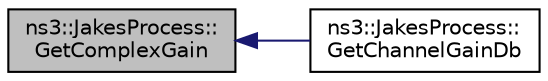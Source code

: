 digraph "ns3::JakesProcess::GetComplexGain"
{
  edge [fontname="Helvetica",fontsize="10",labelfontname="Helvetica",labelfontsize="10"];
  node [fontname="Helvetica",fontsize="10",shape=record];
  rankdir="LR";
  Node1 [label="ns3::JakesProcess::\lGetComplexGain",height=0.2,width=0.4,color="black", fillcolor="grey75", style="filled", fontcolor="black"];
  Node1 -> Node2 [dir="back",color="midnightblue",fontsize="10",style="solid"];
  Node2 [label="ns3::JakesProcess::\lGetChannelGainDb",height=0.2,width=0.4,color="black", fillcolor="white", style="filled",URL="$df/d08/classns3_1_1JakesProcess.html#a33038cb92b289b816b1c28e96a492530"];
}
